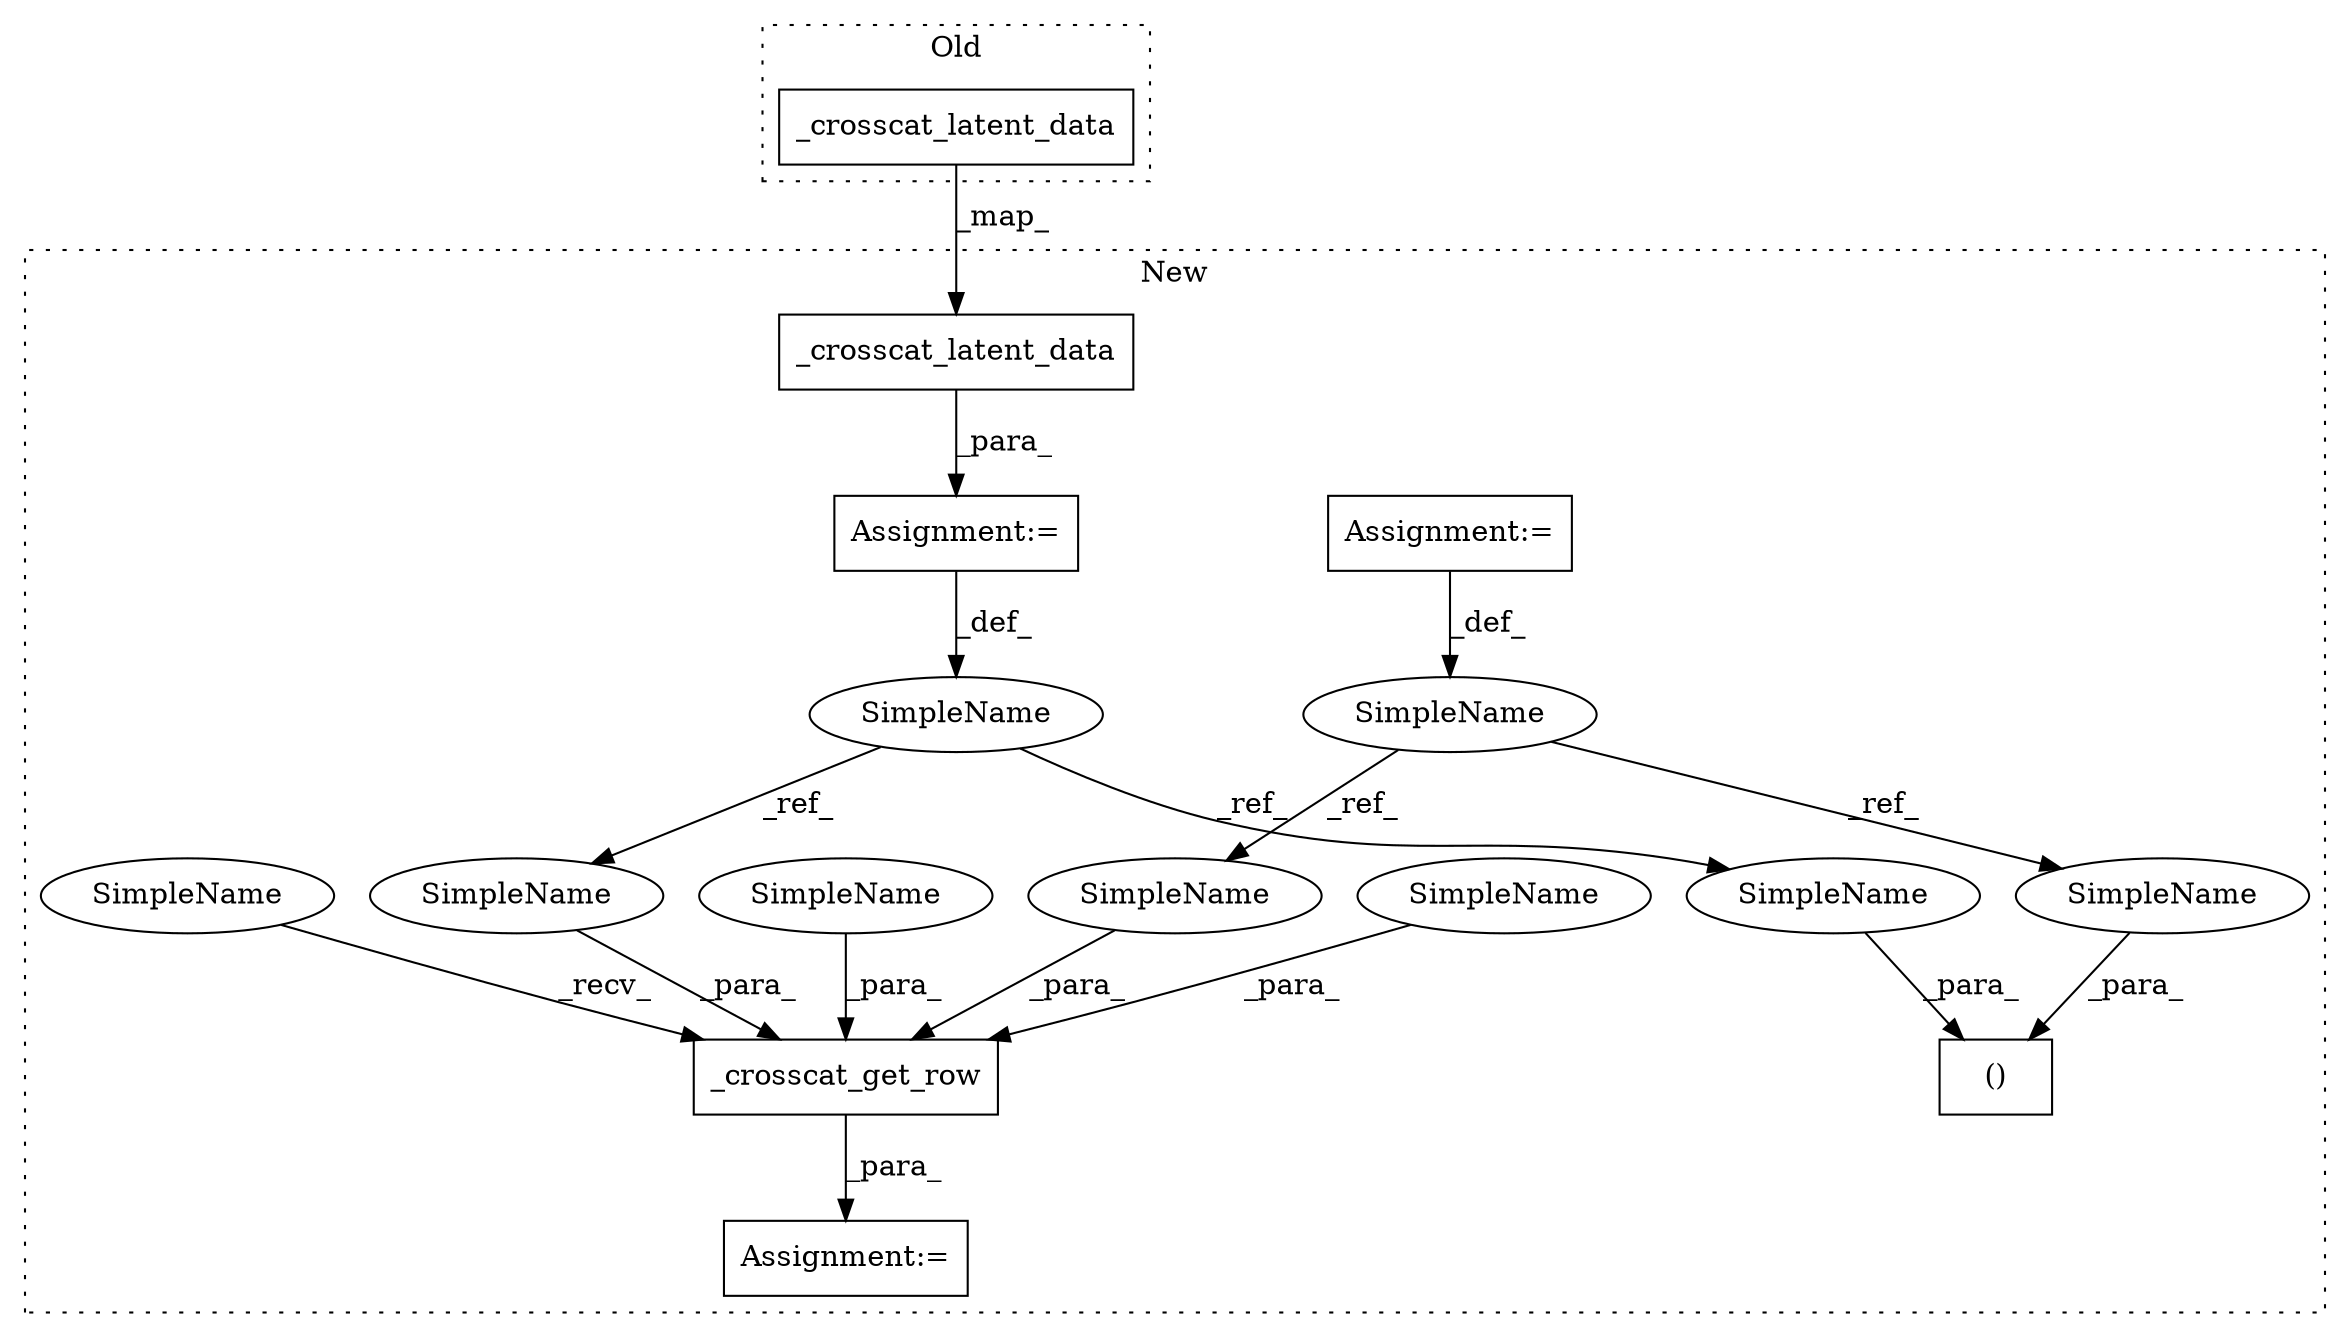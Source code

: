 digraph G {
subgraph cluster0 {
1 [label="_crosscat_latent_data" a="32" s="33702,33748" l="22,1" shape="box"];
label = "Old";
style="dotted";
}
subgraph cluster1 {
2 [label="_crosscat_latent_data" a="32" s="42773,42819" l="22,1" shape="box"];
3 [label="()" a="106" s="42831" l="48" shape="box"];
4 [label="Assignment:=" a="7" s="42879" l="2" shape="box"];
5 [label="Assignment:=" a="7" s="42767" l="1" shape="box"];
6 [label="Assignment:=" a="7" s="42699" l="1" shape="box"];
7 [label="SimpleName" a="42" s="42691" l="8" shape="ellipse"];
8 [label="_crosscat_get_row" a="32" s="42886,42944" l="18,1" shape="box"];
9 [label="SimpleName" a="42" s="42759" l="8" shape="ellipse"];
10 [label="SimpleName" a="42" s="42881" l="4" shape="ellipse"];
11 [label="SimpleName" a="42" s="42908" l="12" shape="ellipse"];
12 [label="SimpleName" a="42" s="42850" l="8" shape="ellipse"];
13 [label="SimpleName" a="42" s="42927" l="8" shape="ellipse"];
14 [label="SimpleName" a="42" s="42936" l="8" shape="ellipse"];
15 [label="SimpleName" a="42" s="42871" l="8" shape="ellipse"];
16 [label="SimpleName" a="42" s="42904" l="3" shape="ellipse"];
label = "New";
style="dotted";
}
1 -> 2 [label="_map_"];
2 -> 5 [label="_para_"];
5 -> 9 [label="_def_"];
6 -> 7 [label="_def_"];
7 -> 12 [label="_ref_"];
7 -> 13 [label="_ref_"];
8 -> 4 [label="_para_"];
9 -> 14 [label="_ref_"];
9 -> 15 [label="_ref_"];
10 -> 8 [label="_recv_"];
11 -> 8 [label="_para_"];
12 -> 3 [label="_para_"];
13 -> 8 [label="_para_"];
14 -> 8 [label="_para_"];
15 -> 3 [label="_para_"];
16 -> 8 [label="_para_"];
}
